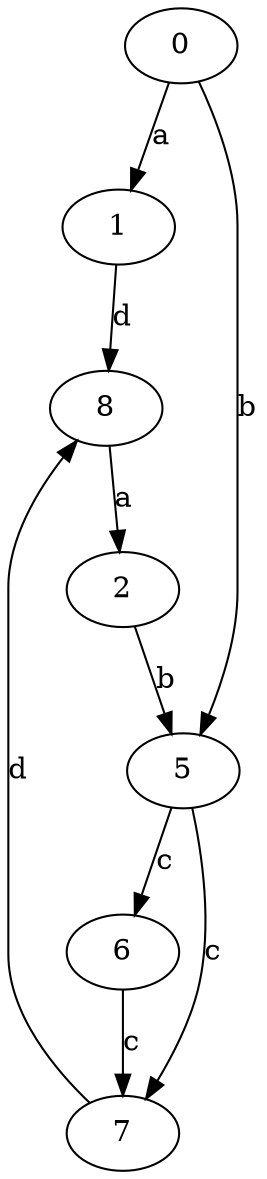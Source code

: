 strict digraph  {
0;
1;
2;
5;
6;
7;
8;
0 -> 1  [label=a];
0 -> 5  [label=b];
1 -> 8  [label=d];
2 -> 5  [label=b];
5 -> 6  [label=c];
5 -> 7  [label=c];
6 -> 7  [label=c];
7 -> 8  [label=d];
8 -> 2  [label=a];
}
